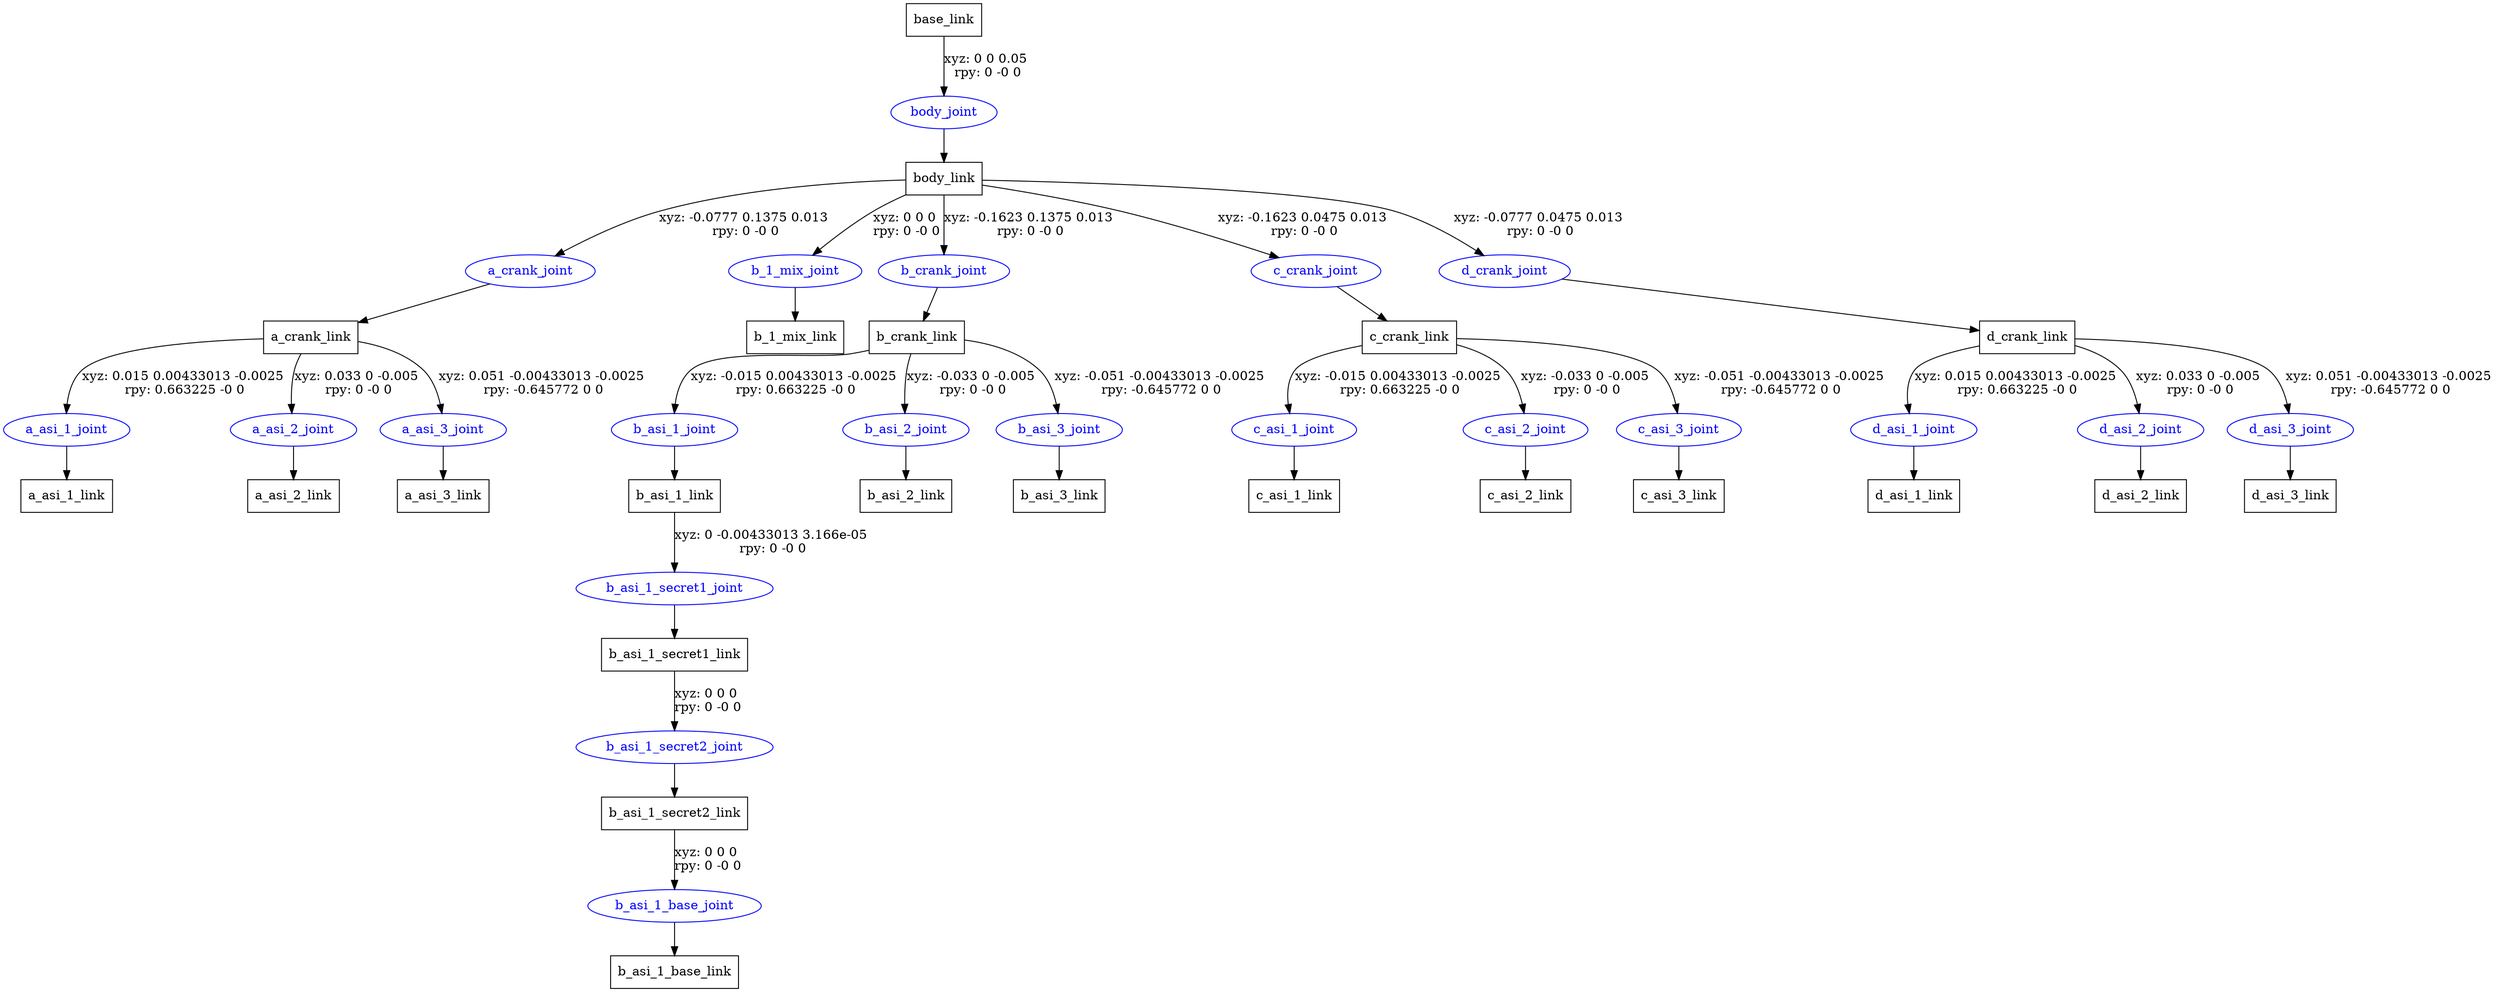 digraph G {
node [shape=box];
"base_link" [label="base_link"];
"body_link" [label="body_link"];
"a_crank_link" [label="a_crank_link"];
"a_asi_1_link" [label="a_asi_1_link"];
"a_asi_2_link" [label="a_asi_2_link"];
"a_asi_3_link" [label="a_asi_3_link"];
"b_1_mix_link" [label="b_1_mix_link"];
"b_crank_link" [label="b_crank_link"];
"b_asi_1_link" [label="b_asi_1_link"];
"b_asi_1_secret1_link" [label="b_asi_1_secret1_link"];
"b_asi_1_secret2_link" [label="b_asi_1_secret2_link"];
"b_asi_1_base_link" [label="b_asi_1_base_link"];
"b_asi_2_link" [label="b_asi_2_link"];
"b_asi_3_link" [label="b_asi_3_link"];
"c_crank_link" [label="c_crank_link"];
"c_asi_1_link" [label="c_asi_1_link"];
"c_asi_2_link" [label="c_asi_2_link"];
"c_asi_3_link" [label="c_asi_3_link"];
"d_crank_link" [label="d_crank_link"];
"d_asi_1_link" [label="d_asi_1_link"];
"d_asi_2_link" [label="d_asi_2_link"];
"d_asi_3_link" [label="d_asi_3_link"];
node [shape=ellipse, color=blue, fontcolor=blue];
"base_link" -> "body_joint" [label="xyz: 0 0 0.05 \nrpy: 0 -0 0"]
"body_joint" -> "body_link"
"body_link" -> "a_crank_joint" [label="xyz: -0.0777 0.1375 0.013 \nrpy: 0 -0 0"]
"a_crank_joint" -> "a_crank_link"
"a_crank_link" -> "a_asi_1_joint" [label="xyz: 0.015 0.00433013 -0.0025 \nrpy: 0.663225 -0 0"]
"a_asi_1_joint" -> "a_asi_1_link"
"a_crank_link" -> "a_asi_2_joint" [label="xyz: 0.033 0 -0.005 \nrpy: 0 -0 0"]
"a_asi_2_joint" -> "a_asi_2_link"
"a_crank_link" -> "a_asi_3_joint" [label="xyz: 0.051 -0.00433013 -0.0025 \nrpy: -0.645772 0 0"]
"a_asi_3_joint" -> "a_asi_3_link"
"body_link" -> "b_1_mix_joint" [label="xyz: 0 0 0 \nrpy: 0 -0 0"]
"b_1_mix_joint" -> "b_1_mix_link"
"body_link" -> "b_crank_joint" [label="xyz: -0.1623 0.1375 0.013 \nrpy: 0 -0 0"]
"b_crank_joint" -> "b_crank_link"
"b_crank_link" -> "b_asi_1_joint" [label="xyz: -0.015 0.00433013 -0.0025 \nrpy: 0.663225 -0 0"]
"b_asi_1_joint" -> "b_asi_1_link"
"b_asi_1_link" -> "b_asi_1_secret1_joint" [label="xyz: 0 -0.00433013 3.166e-05 \nrpy: 0 -0 0"]
"b_asi_1_secret1_joint" -> "b_asi_1_secret1_link"
"b_asi_1_secret1_link" -> "b_asi_1_secret2_joint" [label="xyz: 0 0 0 \nrpy: 0 -0 0"]
"b_asi_1_secret2_joint" -> "b_asi_1_secret2_link"
"b_asi_1_secret2_link" -> "b_asi_1_base_joint" [label="xyz: 0 0 0 \nrpy: 0 -0 0"]
"b_asi_1_base_joint" -> "b_asi_1_base_link"
"b_crank_link" -> "b_asi_2_joint" [label="xyz: -0.033 0 -0.005 \nrpy: 0 -0 0"]
"b_asi_2_joint" -> "b_asi_2_link"
"b_crank_link" -> "b_asi_3_joint" [label="xyz: -0.051 -0.00433013 -0.0025 \nrpy: -0.645772 0 0"]
"b_asi_3_joint" -> "b_asi_3_link"
"body_link" -> "c_crank_joint" [label="xyz: -0.1623 0.0475 0.013 \nrpy: 0 -0 0"]
"c_crank_joint" -> "c_crank_link"
"c_crank_link" -> "c_asi_1_joint" [label="xyz: -0.015 0.00433013 -0.0025 \nrpy: 0.663225 -0 0"]
"c_asi_1_joint" -> "c_asi_1_link"
"c_crank_link" -> "c_asi_2_joint" [label="xyz: -0.033 0 -0.005 \nrpy: 0 -0 0"]
"c_asi_2_joint" -> "c_asi_2_link"
"c_crank_link" -> "c_asi_3_joint" [label="xyz: -0.051 -0.00433013 -0.0025 \nrpy: -0.645772 0 0"]
"c_asi_3_joint" -> "c_asi_3_link"
"body_link" -> "d_crank_joint" [label="xyz: -0.0777 0.0475 0.013 \nrpy: 0 -0 0"]
"d_crank_joint" -> "d_crank_link"
"d_crank_link" -> "d_asi_1_joint" [label="xyz: 0.015 0.00433013 -0.0025 \nrpy: 0.663225 -0 0"]
"d_asi_1_joint" -> "d_asi_1_link"
"d_crank_link" -> "d_asi_2_joint" [label="xyz: 0.033 0 -0.005 \nrpy: 0 -0 0"]
"d_asi_2_joint" -> "d_asi_2_link"
"d_crank_link" -> "d_asi_3_joint" [label="xyz: 0.051 -0.00433013 -0.0025 \nrpy: -0.645772 0 0"]
"d_asi_3_joint" -> "d_asi_3_link"
}
